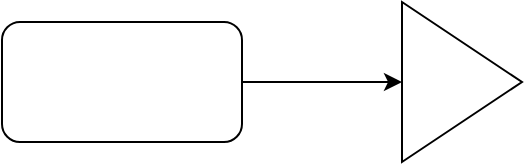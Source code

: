 <mxfile version="13.0.1" type="github"><diagram id="Et8_F6-WbQjROiVX75DV" name="Page-1"><mxGraphModel dx="1422" dy="746" grid="1" gridSize="10" guides="1" tooltips="1" connect="1" arrows="1" fold="1" page="1" pageScale="1" pageWidth="827" pageHeight="1169" math="0" shadow="0"><root><mxCell id="0"/><mxCell id="1" parent="0"/><mxCell id="0uPF77-mEL-fBHlgi-me-3" style="edgeStyle=orthogonalEdgeStyle;rounded=0;orthogonalLoop=1;jettySize=auto;html=1;exitX=1;exitY=0.5;exitDx=0;exitDy=0;entryX=0;entryY=0.5;entryDx=0;entryDy=0;" edge="1" parent="1" source="0uPF77-mEL-fBHlgi-me-1" target="0uPF77-mEL-fBHlgi-me-2"><mxGeometry relative="1" as="geometry"/></mxCell><mxCell id="0uPF77-mEL-fBHlgi-me-1" value="" style="rounded=1;whiteSpace=wrap;html=1;" vertex="1" parent="1"><mxGeometry x="170" y="150" width="120" height="60" as="geometry"/></mxCell><mxCell id="0uPF77-mEL-fBHlgi-me-2" value="" style="triangle;whiteSpace=wrap;html=1;" vertex="1" parent="1"><mxGeometry x="370" y="140" width="60" height="80" as="geometry"/></mxCell></root></mxGraphModel></diagram></mxfile>